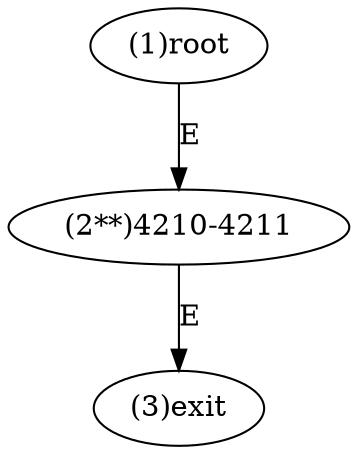 digraph "" { 
1[ label="(1)root"];
2[ label="(2**)4210-4211"];
3[ label="(3)exit"];
1->2[ label="E"];
2->3[ label="E"];
}